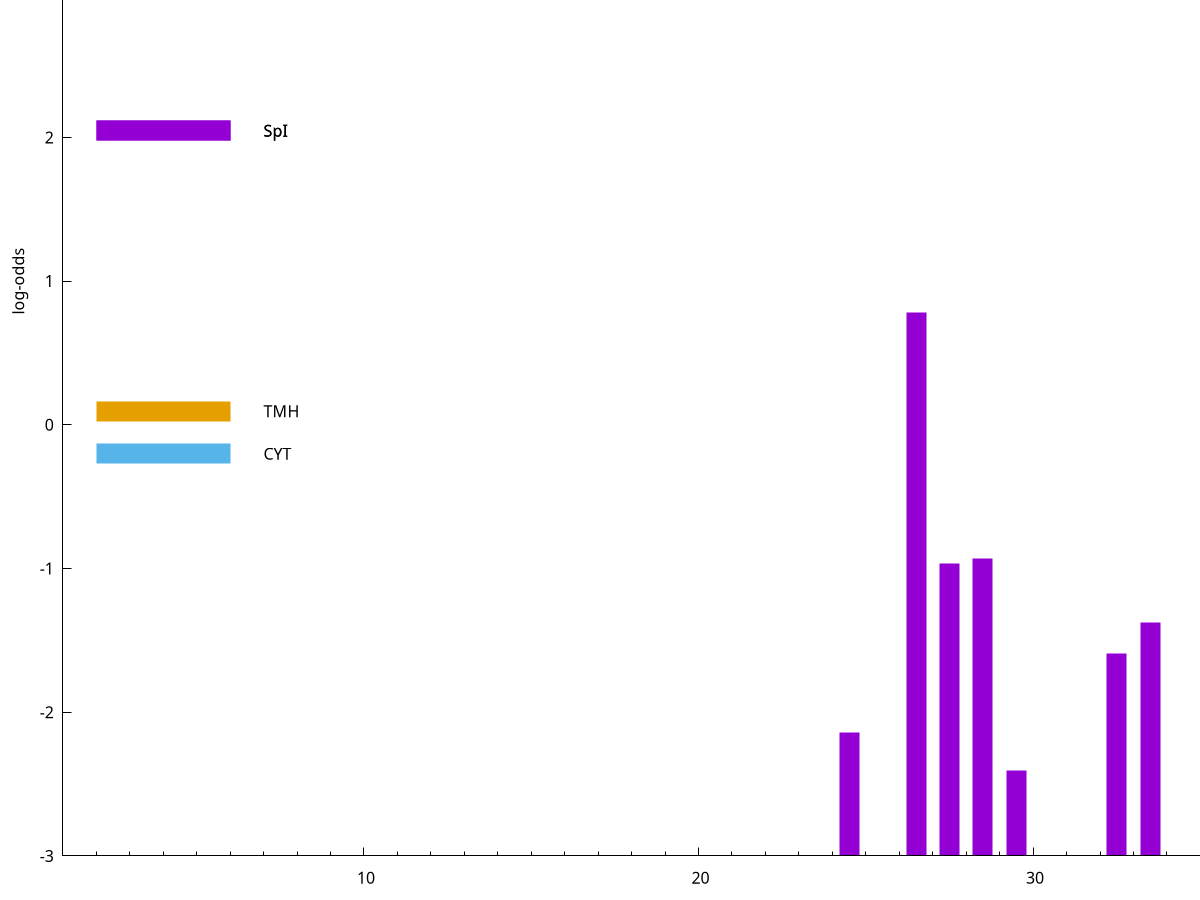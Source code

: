 set title "LipoP predictions for SRR4017825.gff"
set size 2., 1.4
set xrange [1:70] 
set mxtics 10
set yrange [-3:5]
set y2range [0:8]
set ylabel "log-odds"
set term postscript eps color solid "Helvetica" 30
set output "SRR4017825.gff34.eps"
set arrow from 2,2.04577 to 6,2.04577 nohead lt 1 lw 20
set label "SpI" at 7,2.04577
set arrow from 2,0.0943019 to 6,0.0943019 nohead lt 4 lw 20
set label "TMH" at 7,0.0943019
set arrow from 2,-0.200913 to 6,-0.200913 nohead lt 3 lw 20
set label "CYT" at 7,-0.200913
set arrow from 2,2.04577 to 6,2.04577 nohead lt 1 lw 20
set label "SpI" at 7,2.04577
# NOTE: The scores below are the log-odds scores with the threshold
# NOTE: subtracted (a hack to make gnuplot make the histogram all
# NOTE: look nice).
plot "-" axes x1y2 title "" with impulses lt 1 lw 20
26.500000 3.781006
28.500000 2.070334
27.500000 2.031522
33.500000 1.624760
32.500000 1.408040
24.500000 0.857260
29.500000 0.592220
e
exit
